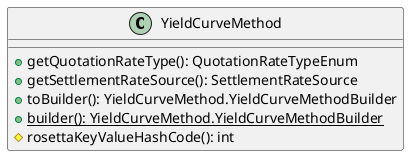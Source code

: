 @startuml

    class YieldCurveMethod [[YieldCurveMethod.html]] {
        +getQuotationRateType(): QuotationRateTypeEnum
        +getSettlementRateSource(): SettlementRateSource
        +toBuilder(): YieldCurveMethod.YieldCurveMethodBuilder
        {static} +builder(): YieldCurveMethod.YieldCurveMethodBuilder
        #rosettaKeyValueHashCode(): int
    }

@enduml
